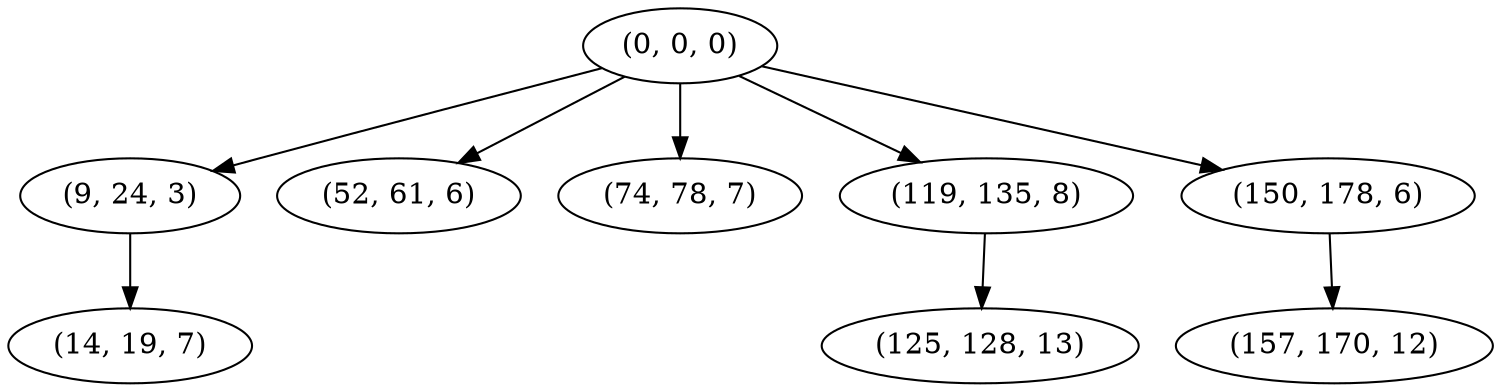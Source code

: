 digraph tree {
    "(0, 0, 0)";
    "(9, 24, 3)";
    "(14, 19, 7)";
    "(52, 61, 6)";
    "(74, 78, 7)";
    "(119, 135, 8)";
    "(125, 128, 13)";
    "(150, 178, 6)";
    "(157, 170, 12)";
    "(0, 0, 0)" -> "(9, 24, 3)";
    "(0, 0, 0)" -> "(52, 61, 6)";
    "(0, 0, 0)" -> "(74, 78, 7)";
    "(0, 0, 0)" -> "(119, 135, 8)";
    "(0, 0, 0)" -> "(150, 178, 6)";
    "(9, 24, 3)" -> "(14, 19, 7)";
    "(119, 135, 8)" -> "(125, 128, 13)";
    "(150, 178, 6)" -> "(157, 170, 12)";
}
